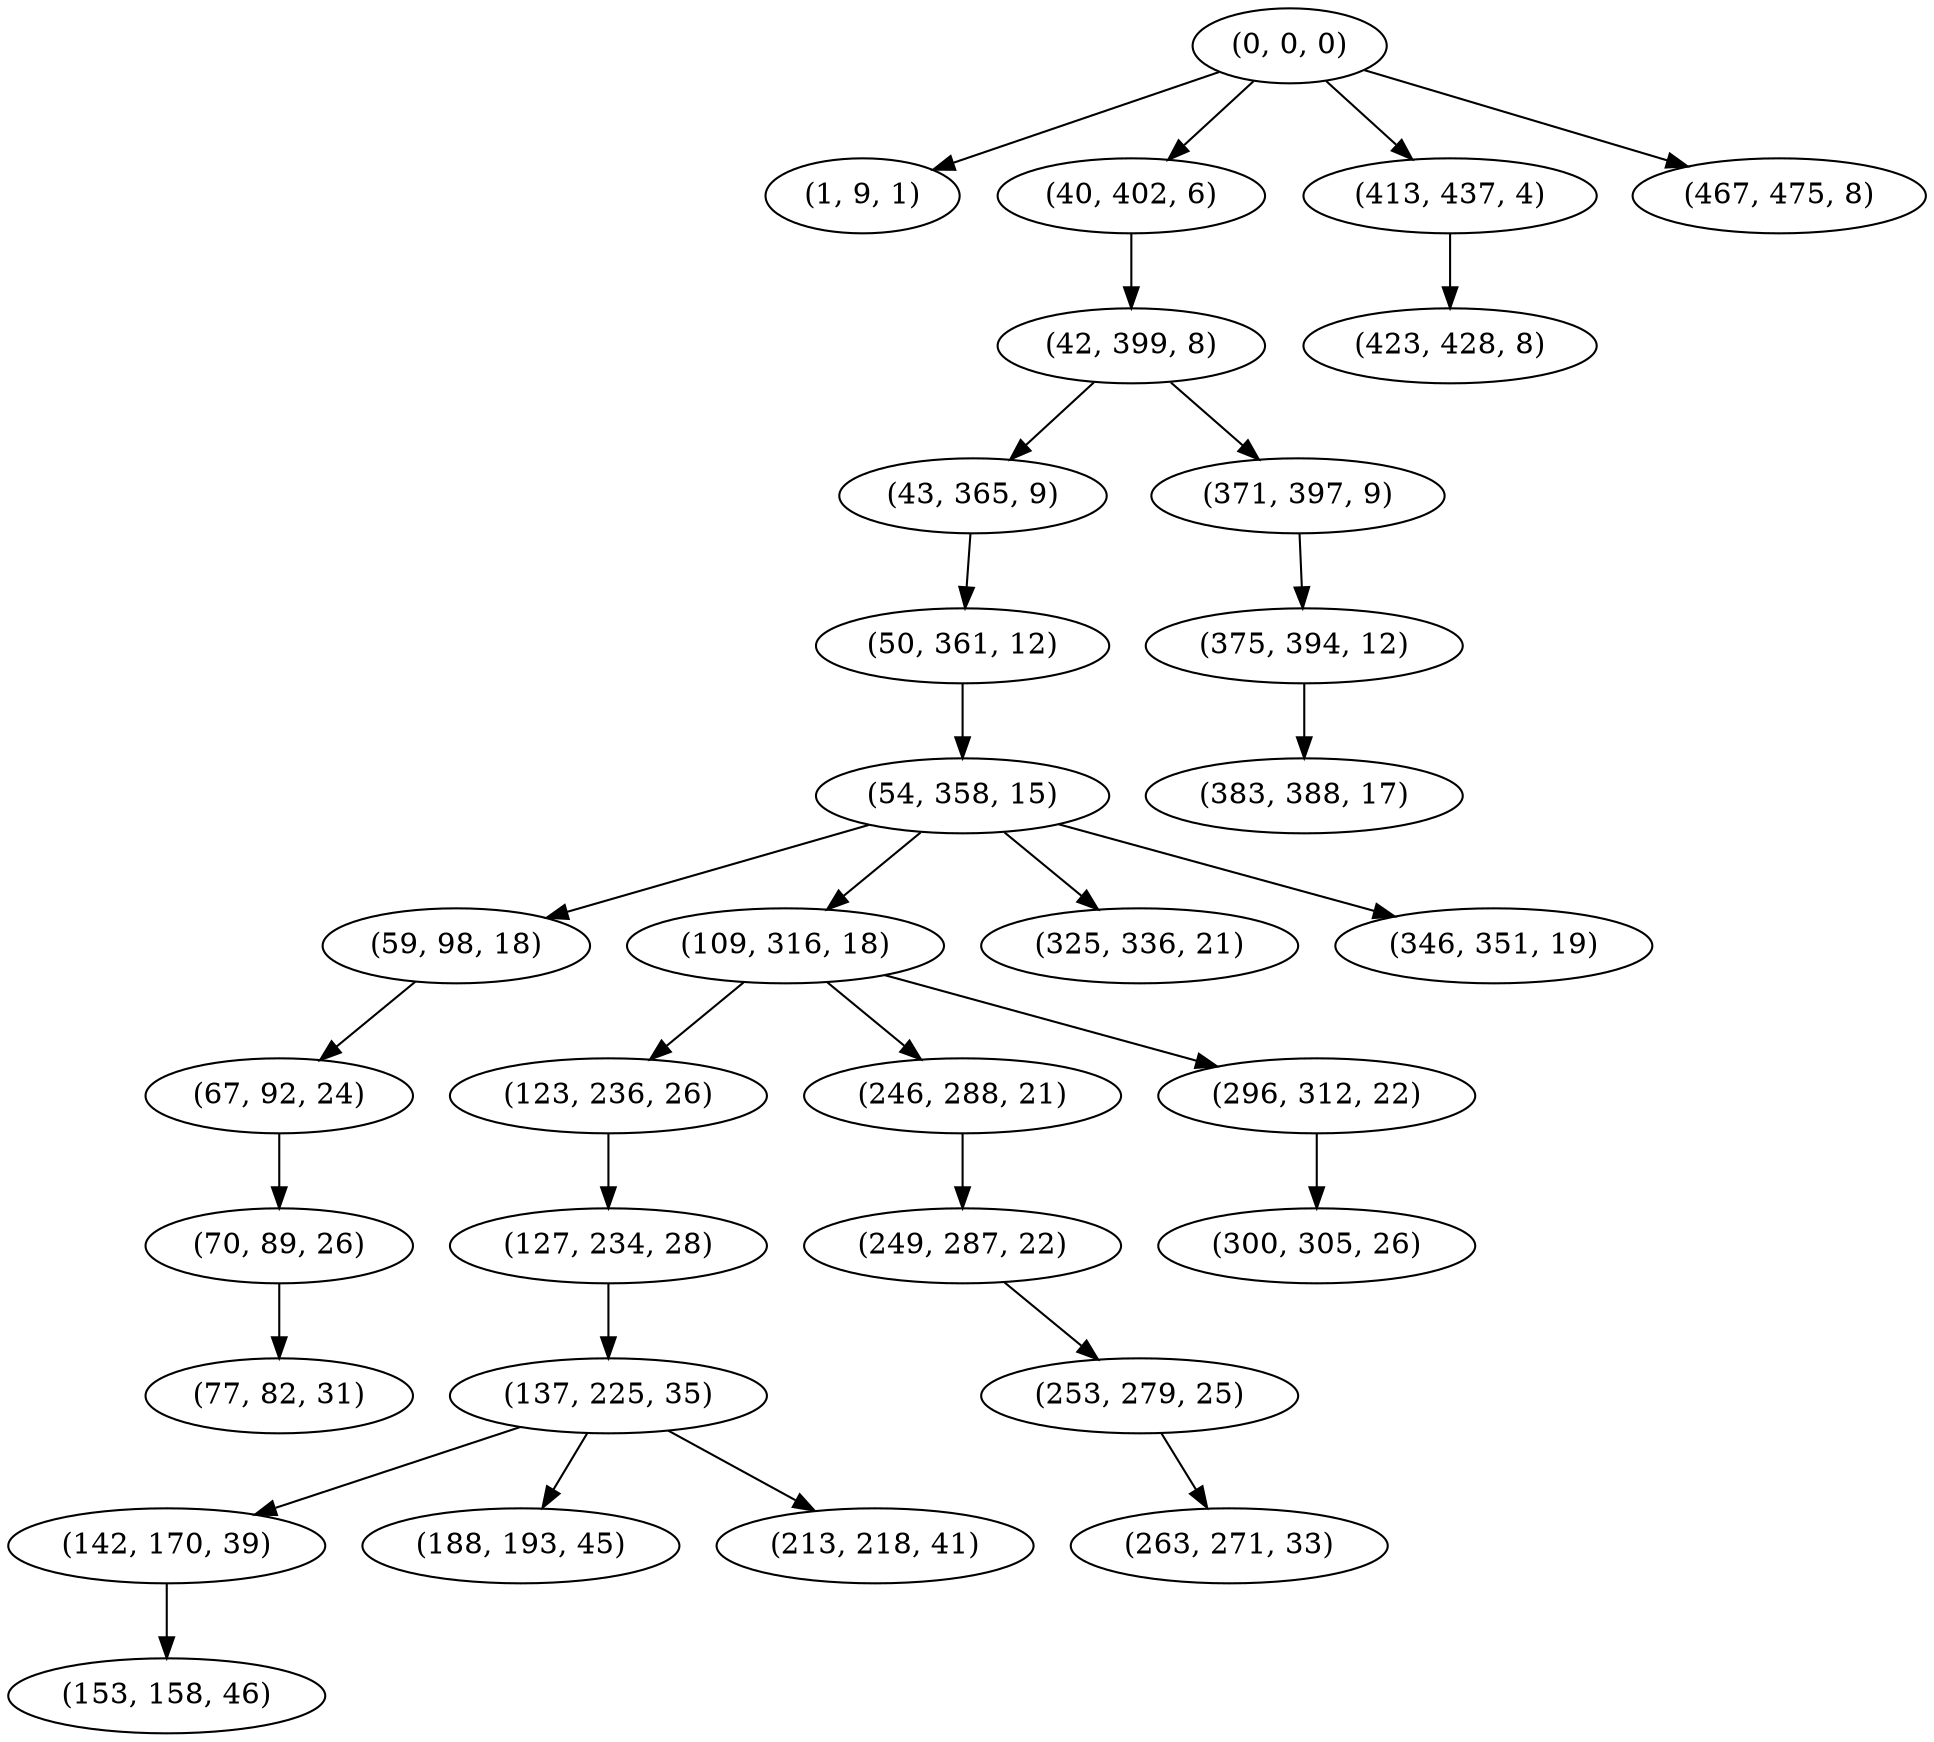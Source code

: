 digraph tree {
    "(0, 0, 0)";
    "(1, 9, 1)";
    "(40, 402, 6)";
    "(42, 399, 8)";
    "(43, 365, 9)";
    "(50, 361, 12)";
    "(54, 358, 15)";
    "(59, 98, 18)";
    "(67, 92, 24)";
    "(70, 89, 26)";
    "(77, 82, 31)";
    "(109, 316, 18)";
    "(123, 236, 26)";
    "(127, 234, 28)";
    "(137, 225, 35)";
    "(142, 170, 39)";
    "(153, 158, 46)";
    "(188, 193, 45)";
    "(213, 218, 41)";
    "(246, 288, 21)";
    "(249, 287, 22)";
    "(253, 279, 25)";
    "(263, 271, 33)";
    "(296, 312, 22)";
    "(300, 305, 26)";
    "(325, 336, 21)";
    "(346, 351, 19)";
    "(371, 397, 9)";
    "(375, 394, 12)";
    "(383, 388, 17)";
    "(413, 437, 4)";
    "(423, 428, 8)";
    "(467, 475, 8)";
    "(0, 0, 0)" -> "(1, 9, 1)";
    "(0, 0, 0)" -> "(40, 402, 6)";
    "(0, 0, 0)" -> "(413, 437, 4)";
    "(0, 0, 0)" -> "(467, 475, 8)";
    "(40, 402, 6)" -> "(42, 399, 8)";
    "(42, 399, 8)" -> "(43, 365, 9)";
    "(42, 399, 8)" -> "(371, 397, 9)";
    "(43, 365, 9)" -> "(50, 361, 12)";
    "(50, 361, 12)" -> "(54, 358, 15)";
    "(54, 358, 15)" -> "(59, 98, 18)";
    "(54, 358, 15)" -> "(109, 316, 18)";
    "(54, 358, 15)" -> "(325, 336, 21)";
    "(54, 358, 15)" -> "(346, 351, 19)";
    "(59, 98, 18)" -> "(67, 92, 24)";
    "(67, 92, 24)" -> "(70, 89, 26)";
    "(70, 89, 26)" -> "(77, 82, 31)";
    "(109, 316, 18)" -> "(123, 236, 26)";
    "(109, 316, 18)" -> "(246, 288, 21)";
    "(109, 316, 18)" -> "(296, 312, 22)";
    "(123, 236, 26)" -> "(127, 234, 28)";
    "(127, 234, 28)" -> "(137, 225, 35)";
    "(137, 225, 35)" -> "(142, 170, 39)";
    "(137, 225, 35)" -> "(188, 193, 45)";
    "(137, 225, 35)" -> "(213, 218, 41)";
    "(142, 170, 39)" -> "(153, 158, 46)";
    "(246, 288, 21)" -> "(249, 287, 22)";
    "(249, 287, 22)" -> "(253, 279, 25)";
    "(253, 279, 25)" -> "(263, 271, 33)";
    "(296, 312, 22)" -> "(300, 305, 26)";
    "(371, 397, 9)" -> "(375, 394, 12)";
    "(375, 394, 12)" -> "(383, 388, 17)";
    "(413, 437, 4)" -> "(423, 428, 8)";
}
